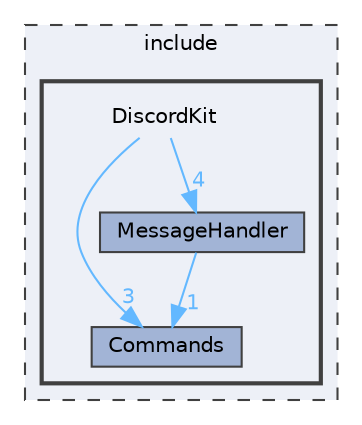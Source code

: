 digraph "include/DiscordKit"
{
 // LATEX_PDF_SIZE
  bgcolor="transparent";
  edge [fontname=Helvetica,fontsize=10,labelfontname=Helvetica,labelfontsize=10];
  node [fontname=Helvetica,fontsize=10,shape=box,height=0.2,width=0.4];
  compound=true
  subgraph clusterdir_d44c64559bbebec7f509842c48db8b23 {
    graph [ bgcolor="#edf0f7", pencolor="grey25", label="include", fontname=Helvetica,fontsize=10 style="filled,dashed", URL="dir_d44c64559bbebec7f509842c48db8b23.html",tooltip=""]
  subgraph clusterdir_3b82544024519ceaefbf0b385db19546 {
    graph [ bgcolor="#edf0f7", pencolor="grey25", label="", fontname=Helvetica,fontsize=10 style="filled,bold", URL="dir_3b82544024519ceaefbf0b385db19546.html",tooltip=""]
    dir_3b82544024519ceaefbf0b385db19546 [shape=plaintext, label="DiscordKit"];
  dir_ab9d12e561805b90db0e77e1a434f118 [label="Commands", fillcolor="#a2b4d6", color="grey25", style="filled", URL="dir_ab9d12e561805b90db0e77e1a434f118.html",tooltip=""];
  dir_297590b3aabe4e3103bdc9d227d18785 [label="MessageHandler", fillcolor="#a2b4d6", color="grey25", style="filled", URL="dir_297590b3aabe4e3103bdc9d227d18785.html",tooltip=""];
  }
  }
  dir_3b82544024519ceaefbf0b385db19546->dir_297590b3aabe4e3103bdc9d227d18785 [headlabel="4", labeldistance=1.5 headhref="dir_000001_000003.html" href="dir_000001_000003.html" color="steelblue1" fontcolor="steelblue1"];
  dir_3b82544024519ceaefbf0b385db19546->dir_ab9d12e561805b90db0e77e1a434f118 [headlabel="3", labeldistance=1.5 headhref="dir_000001_000000.html" href="dir_000001_000000.html" color="steelblue1" fontcolor="steelblue1"];
  dir_297590b3aabe4e3103bdc9d227d18785->dir_ab9d12e561805b90db0e77e1a434f118 [headlabel="1", labeldistance=1.5 headhref="dir_000003_000000.html" href="dir_000003_000000.html" color="steelblue1" fontcolor="steelblue1"];
}
